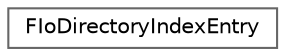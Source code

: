 digraph "Graphical Class Hierarchy"
{
 // INTERACTIVE_SVG=YES
 // LATEX_PDF_SIZE
  bgcolor="transparent";
  edge [fontname=Helvetica,fontsize=10,labelfontname=Helvetica,labelfontsize=10];
  node [fontname=Helvetica,fontsize=10,shape=box,height=0.2,width=0.4];
  rankdir="LR";
  Node0 [id="Node000000",label="FIoDirectoryIndexEntry",height=0.2,width=0.4,color="grey40", fillcolor="white", style="filled",URL="$de/d8d/structFIoDirectoryIndexEntry.html",tooltip=" "];
}
